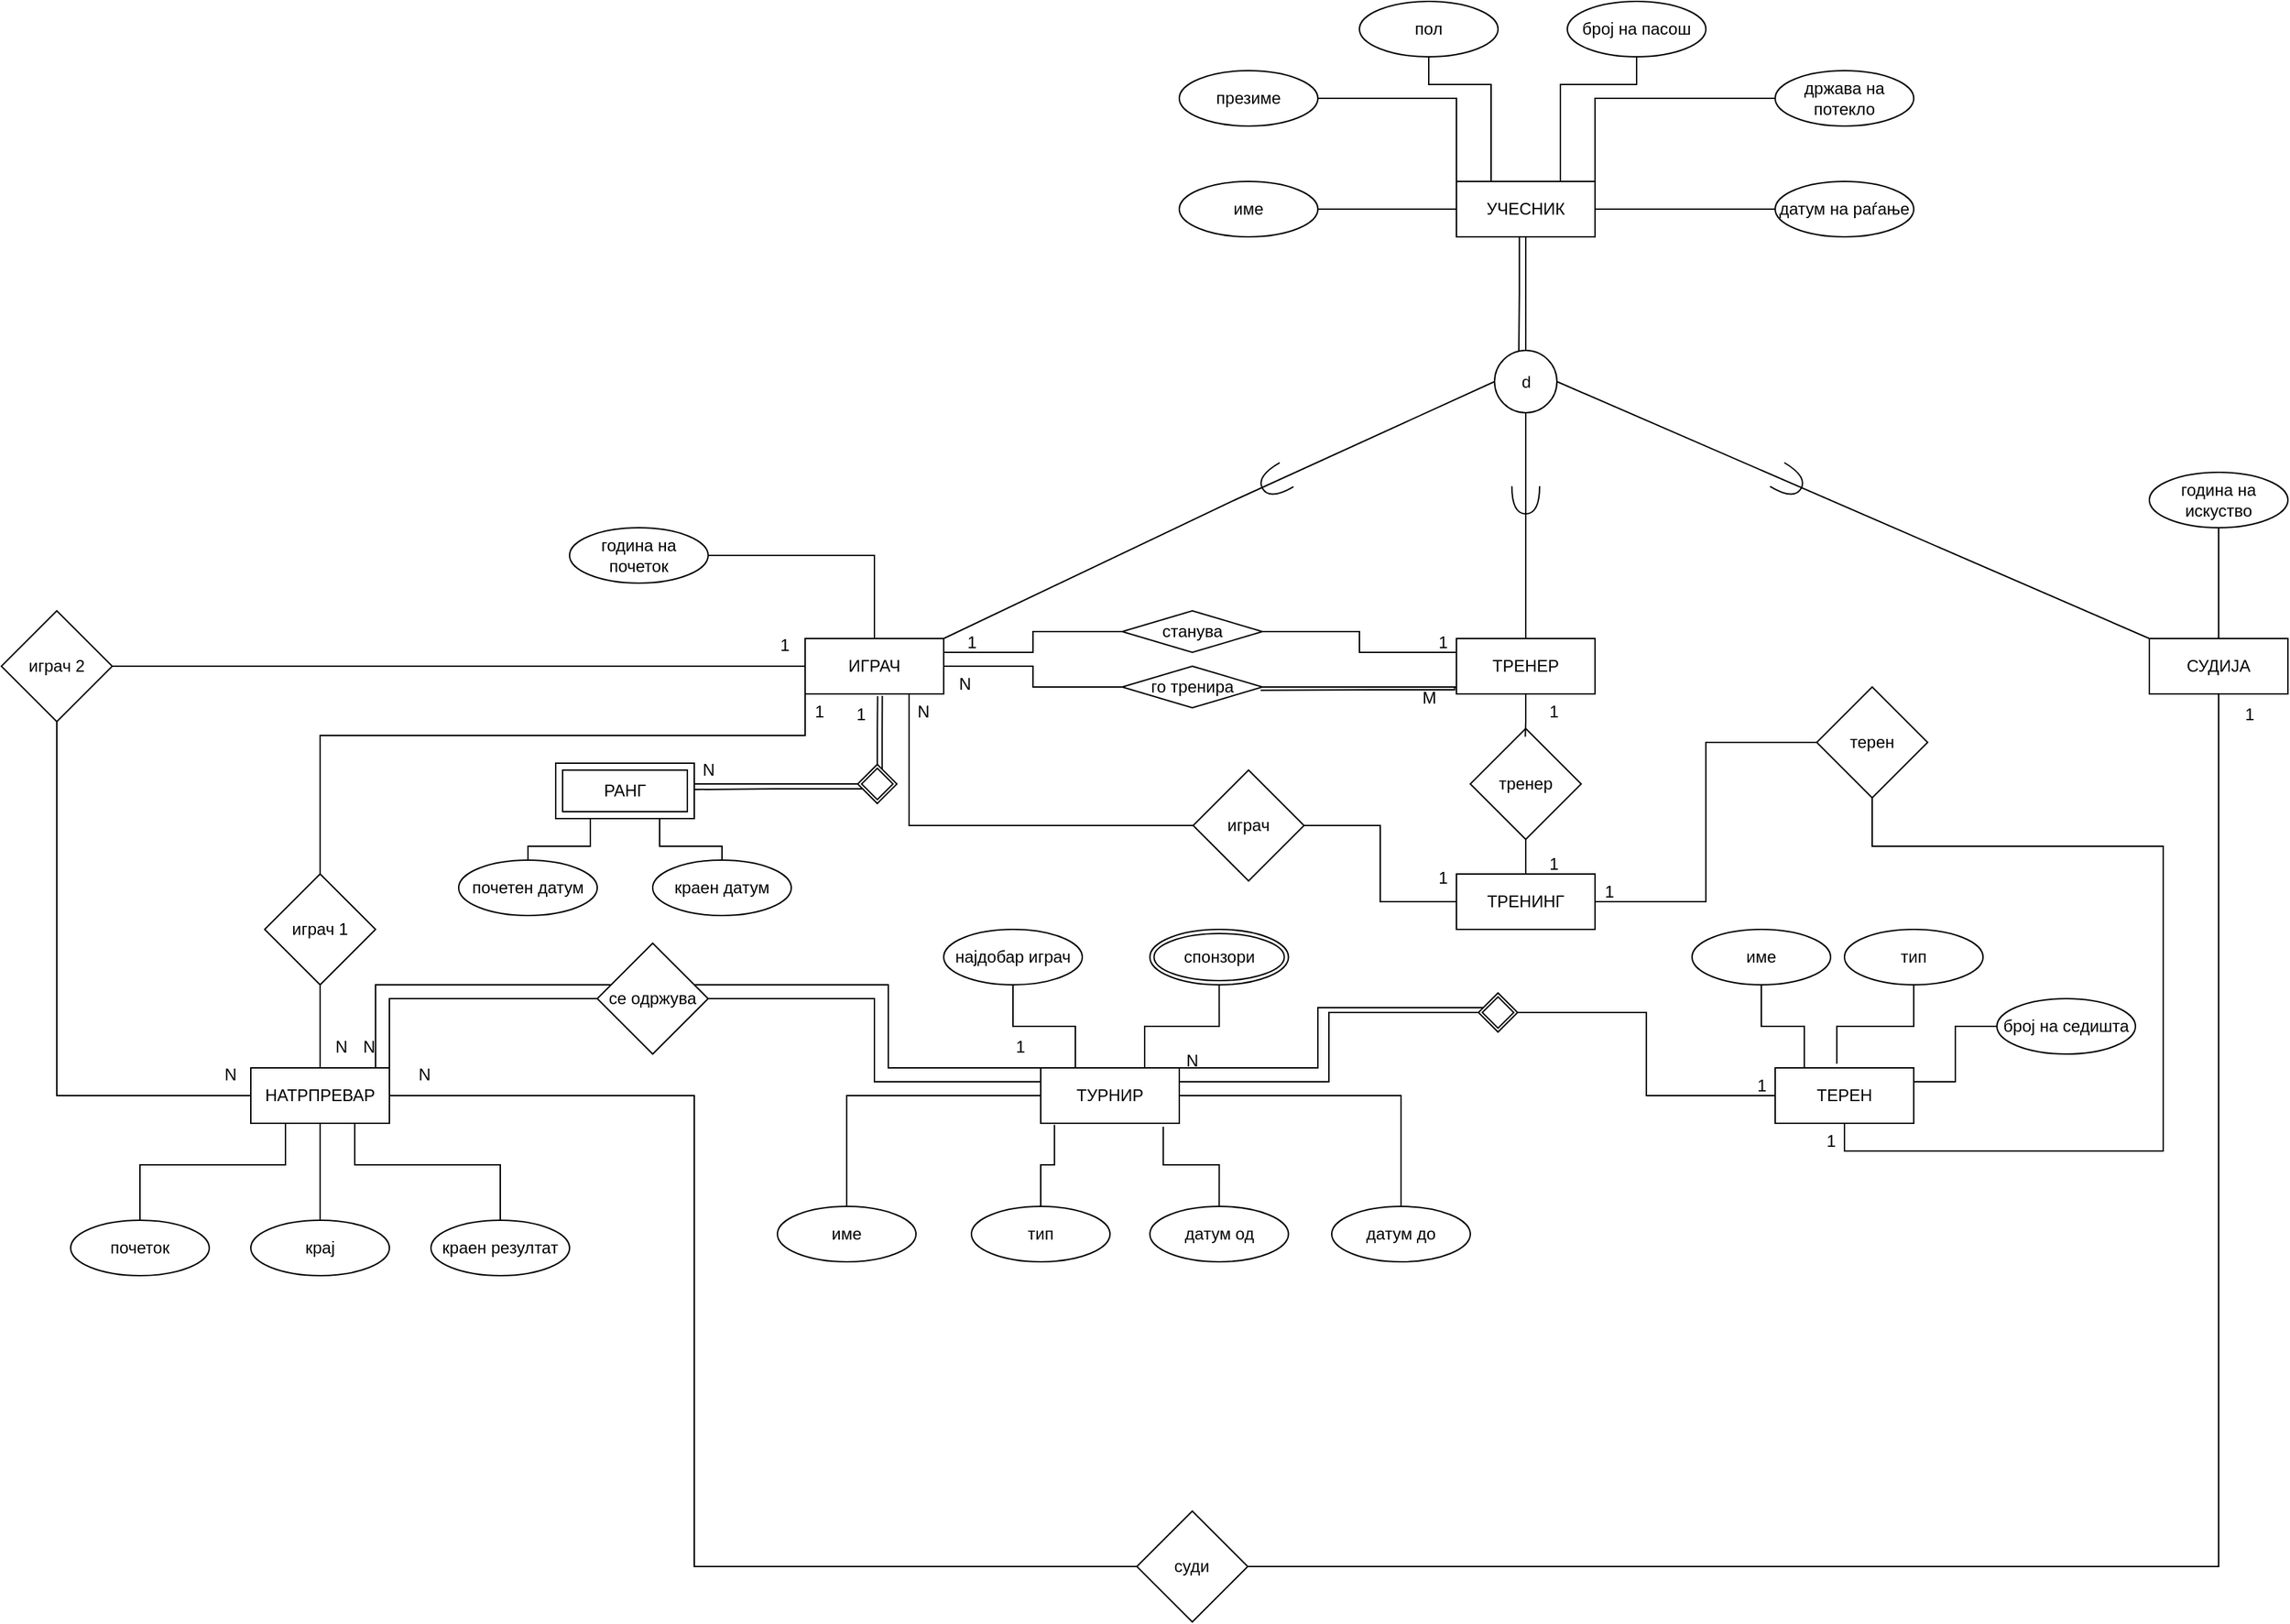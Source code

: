 <mxfile version="24.8.3">
  <diagram name="Page-1" id="ZL65zUZ_acwMDd4jBpWn">
    <mxGraphModel dx="2817" dy="1290" grid="1" gridSize="10" guides="1" tooltips="1" connect="1" arrows="1" fold="1" page="1" pageScale="1" pageWidth="827" pageHeight="1169" math="0" shadow="0">
      <root>
        <mxCell id="0" />
        <mxCell id="1" parent="0" />
        <mxCell id="8YOqQmZvh-dXzEG-XERX-19" style="edgeStyle=orthogonalEdgeStyle;rounded=0;orthogonalLoop=1;jettySize=auto;html=1;exitX=0.454;exitY=0.965;exitDx=0;exitDy=0;endArrow=none;endFill=0;exitPerimeter=0;entryX=0.367;entryY=0.052;entryDx=0;entryDy=0;entryPerimeter=0;" edge="1" parent="1" source="8YOqQmZvh-dXzEG-XERX-1" target="8YOqQmZvh-dXzEG-XERX-18">
          <mxGeometry relative="1" as="geometry">
            <mxPoint x="315" y="560" as="targetPoint" />
            <Array as="points">
              <mxPoint x="315" y="521" />
              <mxPoint x="315" y="564" />
            </Array>
          </mxGeometry>
        </mxCell>
        <mxCell id="8YOqQmZvh-dXzEG-XERX-1" value="УЧЕСНИК" style="whiteSpace=wrap;html=1;align=center;" vertex="1" parent="1">
          <mxGeometry x="270" y="440" width="100" height="40" as="geometry" />
        </mxCell>
        <mxCell id="8YOqQmZvh-dXzEG-XERX-9" style="edgeStyle=orthogonalEdgeStyle;rounded=0;orthogonalLoop=1;jettySize=auto;html=1;entryX=0;entryY=0.5;entryDx=0;entryDy=0;endArrow=none;endFill=0;" edge="1" parent="1" source="8YOqQmZvh-dXzEG-XERX-3" target="8YOqQmZvh-dXzEG-XERX-1">
          <mxGeometry relative="1" as="geometry" />
        </mxCell>
        <mxCell id="8YOqQmZvh-dXzEG-XERX-3" value="име" style="ellipse;whiteSpace=wrap;html=1;align=center;" vertex="1" parent="1">
          <mxGeometry x="70" y="440" width="100" height="40" as="geometry" />
        </mxCell>
        <mxCell id="8YOqQmZvh-dXzEG-XERX-10" style="edgeStyle=orthogonalEdgeStyle;rounded=0;orthogonalLoop=1;jettySize=auto;html=1;exitX=1;exitY=0.5;exitDx=0;exitDy=0;entryX=0;entryY=0;entryDx=0;entryDy=0;endArrow=none;endFill=0;" edge="1" parent="1" source="8YOqQmZvh-dXzEG-XERX-4" target="8YOqQmZvh-dXzEG-XERX-1">
          <mxGeometry relative="1" as="geometry" />
        </mxCell>
        <mxCell id="8YOqQmZvh-dXzEG-XERX-4" value="презиме" style="ellipse;whiteSpace=wrap;html=1;align=center;" vertex="1" parent="1">
          <mxGeometry x="70" y="360" width="100" height="40" as="geometry" />
        </mxCell>
        <mxCell id="8YOqQmZvh-dXzEG-XERX-11" style="edgeStyle=orthogonalEdgeStyle;rounded=0;orthogonalLoop=1;jettySize=auto;html=1;exitX=0.5;exitY=1;exitDx=0;exitDy=0;entryX=0.25;entryY=0;entryDx=0;entryDy=0;endArrow=none;endFill=0;" edge="1" parent="1" source="8YOqQmZvh-dXzEG-XERX-5" target="8YOqQmZvh-dXzEG-XERX-1">
          <mxGeometry relative="1" as="geometry">
            <Array as="points">
              <mxPoint x="250" y="370" />
              <mxPoint x="295" y="370" />
            </Array>
          </mxGeometry>
        </mxCell>
        <mxCell id="8YOqQmZvh-dXzEG-XERX-5" value="пол" style="ellipse;whiteSpace=wrap;html=1;align=center;" vertex="1" parent="1">
          <mxGeometry x="200" y="310" width="100" height="40" as="geometry" />
        </mxCell>
        <mxCell id="8YOqQmZvh-dXzEG-XERX-12" style="edgeStyle=orthogonalEdgeStyle;rounded=0;orthogonalLoop=1;jettySize=auto;html=1;exitX=0;exitY=1;exitDx=0;exitDy=0;entryX=0.75;entryY=0;entryDx=0;entryDy=0;endArrow=none;endFill=0;" edge="1" parent="1" source="8YOqQmZvh-dXzEG-XERX-6" target="8YOqQmZvh-dXzEG-XERX-1">
          <mxGeometry relative="1" as="geometry">
            <Array as="points">
              <mxPoint x="400" y="344" />
              <mxPoint x="400" y="370" />
              <mxPoint x="345" y="370" />
            </Array>
          </mxGeometry>
        </mxCell>
        <mxCell id="8YOqQmZvh-dXzEG-XERX-6" value="број на пасош" style="ellipse;whiteSpace=wrap;html=1;align=center;" vertex="1" parent="1">
          <mxGeometry x="350" y="310" width="100" height="40" as="geometry" />
        </mxCell>
        <mxCell id="8YOqQmZvh-dXzEG-XERX-13" style="edgeStyle=orthogonalEdgeStyle;rounded=0;orthogonalLoop=1;jettySize=auto;html=1;entryX=1;entryY=0;entryDx=0;entryDy=0;endArrow=none;endFill=0;" edge="1" parent="1" source="8YOqQmZvh-dXzEG-XERX-7" target="8YOqQmZvh-dXzEG-XERX-1">
          <mxGeometry relative="1" as="geometry" />
        </mxCell>
        <mxCell id="8YOqQmZvh-dXzEG-XERX-7" value="држава на потекло" style="ellipse;whiteSpace=wrap;html=1;align=center;" vertex="1" parent="1">
          <mxGeometry x="500" y="360" width="100" height="40" as="geometry" />
        </mxCell>
        <mxCell id="8YOqQmZvh-dXzEG-XERX-14" style="edgeStyle=orthogonalEdgeStyle;rounded=0;orthogonalLoop=1;jettySize=auto;html=1;entryX=1;entryY=0.5;entryDx=0;entryDy=0;endArrow=none;endFill=0;" edge="1" parent="1" source="8YOqQmZvh-dXzEG-XERX-8" target="8YOqQmZvh-dXzEG-XERX-1">
          <mxGeometry relative="1" as="geometry" />
        </mxCell>
        <mxCell id="8YOqQmZvh-dXzEG-XERX-8" value="датум на раѓање" style="ellipse;whiteSpace=wrap;html=1;align=center;" vertex="1" parent="1">
          <mxGeometry x="500" y="440" width="100" height="40" as="geometry" />
        </mxCell>
        <mxCell id="8YOqQmZvh-dXzEG-XERX-15" value="СУДИЈА" style="whiteSpace=wrap;html=1;align=center;" vertex="1" parent="1">
          <mxGeometry x="770" y="770" width="100" height="40" as="geometry" />
        </mxCell>
        <mxCell id="8YOqQmZvh-dXzEG-XERX-47" style="edgeStyle=orthogonalEdgeStyle;rounded=0;orthogonalLoop=1;jettySize=auto;html=1;exitX=0;exitY=0.25;exitDx=0;exitDy=0;entryX=1;entryY=0.5;entryDx=0;entryDy=0;endArrow=none;endFill=0;" edge="1" parent="1" source="8YOqQmZvh-dXzEG-XERX-16" target="8YOqQmZvh-dXzEG-XERX-43">
          <mxGeometry relative="1" as="geometry" />
        </mxCell>
        <mxCell id="8YOqQmZvh-dXzEG-XERX-48" style="edgeStyle=orthogonalEdgeStyle;rounded=0;orthogonalLoop=1;jettySize=auto;html=1;exitX=0;exitY=0.75;exitDx=0;exitDy=0;entryX=1;entryY=0.5;entryDx=0;entryDy=0;endArrow=none;endFill=0;" edge="1" parent="1" source="8YOqQmZvh-dXzEG-XERX-16" target="8YOqQmZvh-dXzEG-XERX-44">
          <mxGeometry relative="1" as="geometry">
            <Array as="points">
              <mxPoint x="270" y="805" />
            </Array>
          </mxGeometry>
        </mxCell>
        <mxCell id="8YOqQmZvh-dXzEG-XERX-16" value="ТРЕНЕР" style="whiteSpace=wrap;html=1;align=center;" vertex="1" parent="1">
          <mxGeometry x="270" y="770" width="100" height="40" as="geometry" />
        </mxCell>
        <mxCell id="8YOqQmZvh-dXzEG-XERX-45" style="edgeStyle=orthogonalEdgeStyle;rounded=0;orthogonalLoop=1;jettySize=auto;html=1;exitX=1;exitY=0.25;exitDx=0;exitDy=0;entryX=0;entryY=0.5;entryDx=0;entryDy=0;endArrow=none;endFill=0;" edge="1" parent="1" source="8YOqQmZvh-dXzEG-XERX-17" target="8YOqQmZvh-dXzEG-XERX-43">
          <mxGeometry relative="1" as="geometry" />
        </mxCell>
        <mxCell id="8YOqQmZvh-dXzEG-XERX-46" style="edgeStyle=orthogonalEdgeStyle;rounded=0;orthogonalLoop=1;jettySize=auto;html=1;exitX=1;exitY=0.5;exitDx=0;exitDy=0;entryX=0;entryY=0.5;entryDx=0;entryDy=0;endArrow=none;endFill=0;" edge="1" parent="1" source="8YOqQmZvh-dXzEG-XERX-17" target="8YOqQmZvh-dXzEG-XERX-44">
          <mxGeometry relative="1" as="geometry" />
        </mxCell>
        <mxCell id="8YOqQmZvh-dXzEG-XERX-17" value="ИГРАЧ" style="whiteSpace=wrap;html=1;align=center;" vertex="1" parent="1">
          <mxGeometry x="-200" y="770" width="100" height="40" as="geometry" />
        </mxCell>
        <mxCell id="8YOqQmZvh-dXzEG-XERX-18" value="d" style="ellipse;whiteSpace=wrap;html=1;aspect=fixed;" vertex="1" parent="1">
          <mxGeometry x="297.5" y="562" width="45" height="45" as="geometry" />
        </mxCell>
        <mxCell id="8YOqQmZvh-dXzEG-XERX-21" value="" style="endArrow=none;html=1;rounded=0;entryX=0;entryY=0.5;entryDx=0;entryDy=0;exitX=1;exitY=0;exitDx=0;exitDy=0;" edge="1" parent="1" source="8YOqQmZvh-dXzEG-XERX-17" target="8YOqQmZvh-dXzEG-XERX-18">
          <mxGeometry width="50" height="50" relative="1" as="geometry">
            <mxPoint x="320" y="830" as="sourcePoint" />
            <mxPoint x="370" y="780" as="targetPoint" />
            <Array as="points">
              <mxPoint x="-100" y="770" />
              <mxPoint x="110" y="670" />
            </Array>
          </mxGeometry>
        </mxCell>
        <mxCell id="8YOqQmZvh-dXzEG-XERX-24" value="" style="endArrow=none;html=1;rounded=0;entryX=0.5;entryY=1;entryDx=0;entryDy=0;" edge="1" parent="1" target="8YOqQmZvh-dXzEG-XERX-18">
          <mxGeometry width="50" height="50" relative="1" as="geometry">
            <mxPoint x="320" y="770" as="sourcePoint" />
            <mxPoint x="315" y="605" as="targetPoint" />
            <Array as="points">
              <mxPoint x="320" y="770" />
              <mxPoint x="320" y="700" />
            </Array>
          </mxGeometry>
        </mxCell>
        <mxCell id="8YOqQmZvh-dXzEG-XERX-25" value="" style="shape=requiredInterface;html=1;verticalLabelPosition=bottom;sketch=0;rotation=-210;" vertex="1" parent="1">
          <mxGeometry x="128.77" y="646.72" width="20" height="20" as="geometry" />
        </mxCell>
        <mxCell id="8YOqQmZvh-dXzEG-XERX-29" value="" style="shape=requiredInterface;html=1;verticalLabelPosition=bottom;sketch=0;rotation=90;" vertex="1" parent="1">
          <mxGeometry x="310" y="660" width="20" height="20" as="geometry" />
        </mxCell>
        <mxCell id="8YOqQmZvh-dXzEG-XERX-38" value="" style="shape=requiredInterface;html=1;verticalLabelPosition=bottom;sketch=0;rotation=31;" vertex="1" parent="1">
          <mxGeometry x="500" y="646.72" width="20" height="20" as="geometry" />
        </mxCell>
        <mxCell id="8YOqQmZvh-dXzEG-XERX-40" value="" style="endArrow=none;html=1;rounded=0;entryX=1;entryY=0.5;entryDx=0;entryDy=0;exitX=0;exitY=0;exitDx=0;exitDy=0;" edge="1" parent="1" source="8YOqQmZvh-dXzEG-XERX-15" target="8YOqQmZvh-dXzEG-XERX-18">
          <mxGeometry width="50" height="50" relative="1" as="geometry">
            <mxPoint x="320" y="830" as="sourcePoint" />
            <mxPoint x="370" y="780" as="targetPoint" />
          </mxGeometry>
        </mxCell>
        <mxCell id="8YOqQmZvh-dXzEG-XERX-41" style="edgeStyle=orthogonalEdgeStyle;rounded=0;orthogonalLoop=1;jettySize=auto;html=1;exitX=0.5;exitY=1;exitDx=0;exitDy=0;entryX=0.5;entryY=0;entryDx=0;entryDy=0;endArrow=none;endFill=0;" edge="1" parent="1" source="8YOqQmZvh-dXzEG-XERX-1" target="8YOqQmZvh-dXzEG-XERX-18">
          <mxGeometry relative="1" as="geometry">
            <mxPoint x="330" y="490" as="sourcePoint" />
            <mxPoint x="330" y="572" as="targetPoint" />
          </mxGeometry>
        </mxCell>
        <mxCell id="8YOqQmZvh-dXzEG-XERX-43" value="станува" style="shape=rhombus;perimeter=rhombusPerimeter;whiteSpace=wrap;html=1;align=center;" vertex="1" parent="1">
          <mxGeometry x="28.77" y="750" width="101.23" height="30" as="geometry" />
        </mxCell>
        <mxCell id="8YOqQmZvh-dXzEG-XERX-44" value="го тренира" style="shape=rhombus;perimeter=rhombusPerimeter;whiteSpace=wrap;html=1;align=center;" vertex="1" parent="1">
          <mxGeometry x="28.77" y="790" width="101.23" height="30" as="geometry" />
        </mxCell>
        <mxCell id="8YOqQmZvh-dXzEG-XERX-49" value="1" style="text;html=1;align=center;verticalAlign=middle;resizable=0;points=[];autosize=1;strokeColor=none;fillColor=none;" vertex="1" parent="1">
          <mxGeometry x="-95" y="758" width="30" height="30" as="geometry" />
        </mxCell>
        <mxCell id="8YOqQmZvh-dXzEG-XERX-50" value="1" style="text;html=1;align=center;verticalAlign=middle;resizable=0;points=[];autosize=1;strokeColor=none;fillColor=none;" vertex="1" parent="1">
          <mxGeometry x="245" y="758" width="30" height="30" as="geometry" />
        </mxCell>
        <mxCell id="8YOqQmZvh-dXzEG-XERX-51" value="N" style="text;html=1;align=center;verticalAlign=middle;resizable=0;points=[];autosize=1;strokeColor=none;fillColor=none;" vertex="1" parent="1">
          <mxGeometry x="-100" y="788" width="30" height="30" as="geometry" />
        </mxCell>
        <mxCell id="8YOqQmZvh-dXzEG-XERX-52" value="M" style="text;html=1;align=center;verticalAlign=middle;resizable=0;points=[];autosize=1;strokeColor=none;fillColor=none;" vertex="1" parent="1">
          <mxGeometry x="235" y="798" width="30" height="30" as="geometry" />
        </mxCell>
        <mxCell id="8YOqQmZvh-dXzEG-XERX-53" style="edgeStyle=orthogonalEdgeStyle;rounded=0;orthogonalLoop=1;jettySize=auto;html=1;exitX=-0.013;exitY=0.886;exitDx=0;exitDy=0;entryX=0.987;entryY=0.578;entryDx=0;entryDy=0;endArrow=none;endFill=0;exitPerimeter=0;entryPerimeter=0;" edge="1" parent="1" source="8YOqQmZvh-dXzEG-XERX-16" target="8YOqQmZvh-dXzEG-XERX-44">
          <mxGeometry relative="1" as="geometry">
            <mxPoint x="280" y="810" as="sourcePoint" />
            <mxPoint x="140" y="815" as="targetPoint" />
            <Array as="points">
              <mxPoint x="269" y="807" />
              <mxPoint x="210" y="807" />
            </Array>
          </mxGeometry>
        </mxCell>
        <mxCell id="8YOqQmZvh-dXzEG-XERX-70" style="edgeStyle=orthogonalEdgeStyle;rounded=0;orthogonalLoop=1;jettySize=auto;html=1;entryX=0.5;entryY=0;entryDx=0;entryDy=0;endArrow=none;endFill=0;" edge="1" parent="1" source="8YOqQmZvh-dXzEG-XERX-54" target="8YOqQmZvh-dXzEG-XERX-17">
          <mxGeometry relative="1" as="geometry" />
        </mxCell>
        <mxCell id="8YOqQmZvh-dXzEG-XERX-54" value="година на почеток" style="ellipse;whiteSpace=wrap;html=1;align=center;" vertex="1" parent="1">
          <mxGeometry x="-370" y="690" width="100" height="40" as="geometry" />
        </mxCell>
        <mxCell id="8YOqQmZvh-dXzEG-XERX-58" style="edgeStyle=orthogonalEdgeStyle;rounded=0;orthogonalLoop=1;jettySize=auto;html=1;exitX=0.25;exitY=1;exitDx=0;exitDy=0;entryX=0.5;entryY=0;entryDx=0;entryDy=0;endArrow=none;endFill=0;" edge="1" parent="1" source="8YOqQmZvh-dXzEG-XERX-55" target="8YOqQmZvh-dXzEG-XERX-57">
          <mxGeometry relative="1" as="geometry" />
        </mxCell>
        <mxCell id="8YOqQmZvh-dXzEG-XERX-59" style="edgeStyle=orthogonalEdgeStyle;rounded=0;orthogonalLoop=1;jettySize=auto;html=1;exitX=0.75;exitY=1;exitDx=0;exitDy=0;entryX=0.5;entryY=0;entryDx=0;entryDy=0;endArrow=none;endFill=0;" edge="1" parent="1" source="8YOqQmZvh-dXzEG-XERX-55" target="8YOqQmZvh-dXzEG-XERX-56">
          <mxGeometry relative="1" as="geometry" />
        </mxCell>
        <mxCell id="8YOqQmZvh-dXzEG-XERX-55" value="РАНГ" style="shape=ext;margin=3;double=1;whiteSpace=wrap;html=1;align=center;" vertex="1" parent="1">
          <mxGeometry x="-380" y="860" width="100" height="40" as="geometry" />
        </mxCell>
        <mxCell id="8YOqQmZvh-dXzEG-XERX-56" value="краен датум" style="ellipse;whiteSpace=wrap;html=1;align=center;" vertex="1" parent="1">
          <mxGeometry x="-310" y="930" width="100" height="40" as="geometry" />
        </mxCell>
        <mxCell id="8YOqQmZvh-dXzEG-XERX-57" value="почетен датум" style="ellipse;whiteSpace=wrap;html=1;align=center;" vertex="1" parent="1">
          <mxGeometry x="-450" y="930" width="100" height="40" as="geometry" />
        </mxCell>
        <mxCell id="8YOqQmZvh-dXzEG-XERX-62" value="" style="shape=ext;double=1;whiteSpace=wrap;html=1;aspect=fixed;rotation=45;" vertex="1" parent="1">
          <mxGeometry x="-157.93" y="865" width="20" height="20" as="geometry" />
        </mxCell>
        <mxCell id="8YOqQmZvh-dXzEG-XERX-63" style="edgeStyle=orthogonalEdgeStyle;rounded=0;orthogonalLoop=1;jettySize=auto;html=1;entryX=1;entryY=0.375;entryDx=0;entryDy=0;entryPerimeter=0;endArrow=none;endFill=0;" edge="1" parent="1" source="8YOqQmZvh-dXzEG-XERX-62" target="8YOqQmZvh-dXzEG-XERX-55">
          <mxGeometry relative="1" as="geometry" />
        </mxCell>
        <mxCell id="8YOqQmZvh-dXzEG-XERX-64" style="edgeStyle=orthogonalEdgeStyle;rounded=0;orthogonalLoop=1;jettySize=auto;html=1;entryX=1;entryY=0.5;entryDx=0;entryDy=0;endArrow=none;endFill=0;exitX=0.25;exitY=1;exitDx=0;exitDy=0;" edge="1" parent="1" source="8YOqQmZvh-dXzEG-XERX-62" target="8YOqQmZvh-dXzEG-XERX-55">
          <mxGeometry relative="1" as="geometry">
            <mxPoint x="-152" y="885" as="sourcePoint" />
            <mxPoint x="-270" y="885" as="targetPoint" />
            <Array as="points">
              <mxPoint x="-221" y="879" />
              <mxPoint x="-280" y="879" />
            </Array>
          </mxGeometry>
        </mxCell>
        <mxCell id="8YOqQmZvh-dXzEG-XERX-66" style="edgeStyle=orthogonalEdgeStyle;rounded=0;orthogonalLoop=1;jettySize=auto;html=1;entryX=0.523;entryY=1.042;entryDx=0;entryDy=0;entryPerimeter=0;endArrow=none;endFill=0;" edge="1" parent="1" source="8YOqQmZvh-dXzEG-XERX-62" target="8YOqQmZvh-dXzEG-XERX-17">
          <mxGeometry relative="1" as="geometry" />
        </mxCell>
        <mxCell id="8YOqQmZvh-dXzEG-XERX-67" style="edgeStyle=orthogonalEdgeStyle;rounded=0;orthogonalLoop=1;jettySize=auto;html=1;entryX=0.557;entryY=1.033;entryDx=0;entryDy=0;entryPerimeter=0;endArrow=none;endFill=0;exitX=0.25;exitY=0;exitDx=0;exitDy=0;" edge="1" parent="1" source="8YOqQmZvh-dXzEG-XERX-62" target="8YOqQmZvh-dXzEG-XERX-17">
          <mxGeometry relative="1" as="geometry">
            <mxPoint x="-138" y="871" as="sourcePoint" />
            <mxPoint x="-138" y="822" as="targetPoint" />
          </mxGeometry>
        </mxCell>
        <mxCell id="8YOqQmZvh-dXzEG-XERX-68" value="1" style="text;html=1;align=center;verticalAlign=middle;resizable=0;points=[];autosize=1;strokeColor=none;fillColor=none;" vertex="1" parent="1">
          <mxGeometry x="-175" y="810" width="30" height="30" as="geometry" />
        </mxCell>
        <mxCell id="8YOqQmZvh-dXzEG-XERX-69" value="N" style="text;html=1;align=center;verticalAlign=middle;resizable=0;points=[];autosize=1;strokeColor=none;fillColor=none;" vertex="1" parent="1">
          <mxGeometry x="-285" y="850" width="30" height="30" as="geometry" />
        </mxCell>
        <mxCell id="8YOqQmZvh-dXzEG-XERX-72" style="edgeStyle=orthogonalEdgeStyle;rounded=0;orthogonalLoop=1;jettySize=auto;html=1;exitX=0.5;exitY=1;exitDx=0;exitDy=0;endArrow=none;endFill=0;" edge="1" parent="1" source="8YOqQmZvh-dXzEG-XERX-71" target="8YOqQmZvh-dXzEG-XERX-15">
          <mxGeometry relative="1" as="geometry" />
        </mxCell>
        <mxCell id="8YOqQmZvh-dXzEG-XERX-71" value="година на искуство" style="ellipse;whiteSpace=wrap;html=1;align=center;" vertex="1" parent="1">
          <mxGeometry x="770" y="650" width="100" height="40" as="geometry" />
        </mxCell>
        <mxCell id="8YOqQmZvh-dXzEG-XERX-73" value="ТЕРЕН" style="whiteSpace=wrap;html=1;align=center;" vertex="1" parent="1">
          <mxGeometry x="500" y="1080" width="100" height="40" as="geometry" />
        </mxCell>
        <mxCell id="8YOqQmZvh-dXzEG-XERX-128" style="edgeStyle=orthogonalEdgeStyle;rounded=0;orthogonalLoop=1;jettySize=auto;html=1;exitX=1;exitY=0.25;exitDx=0;exitDy=0;entryX=0;entryY=1;entryDx=0;entryDy=0;endArrow=none;endFill=0;" edge="1" parent="1" source="8YOqQmZvh-dXzEG-XERX-74" target="8YOqQmZvh-dXzEG-XERX-127">
          <mxGeometry relative="1" as="geometry" />
        </mxCell>
        <mxCell id="8YOqQmZvh-dXzEG-XERX-129" style="edgeStyle=orthogonalEdgeStyle;rounded=0;orthogonalLoop=1;jettySize=auto;html=1;exitX=1;exitY=0;exitDx=0;exitDy=0;entryX=0;entryY=0.75;entryDx=0;entryDy=0;endArrow=none;endFill=0;" edge="1" parent="1" source="8YOqQmZvh-dXzEG-XERX-74" target="8YOqQmZvh-dXzEG-XERX-127">
          <mxGeometry relative="1" as="geometry">
            <Array as="points">
              <mxPoint x="170" y="1080" />
              <mxPoint x="170" y="1037" />
            </Array>
          </mxGeometry>
        </mxCell>
        <mxCell id="8YOqQmZvh-dXzEG-XERX-74" value="ТУРНИР" style="whiteSpace=wrap;html=1;align=center;" vertex="1" parent="1">
          <mxGeometry x="-30" y="1080" width="100" height="40" as="geometry" />
        </mxCell>
        <mxCell id="8YOqQmZvh-dXzEG-XERX-75" value="тип" style="ellipse;whiteSpace=wrap;html=1;align=center;" vertex="1" parent="1">
          <mxGeometry x="-80" y="1180" width="100" height="40" as="geometry" />
        </mxCell>
        <mxCell id="8YOqQmZvh-dXzEG-XERX-80" style="edgeStyle=orthogonalEdgeStyle;rounded=0;orthogonalLoop=1;jettySize=auto;html=1;exitX=0.5;exitY=0;exitDx=0;exitDy=0;entryX=0;entryY=0.5;entryDx=0;entryDy=0;endArrow=none;endFill=0;" edge="1" parent="1" source="8YOqQmZvh-dXzEG-XERX-76" target="8YOqQmZvh-dXzEG-XERX-74">
          <mxGeometry relative="1" as="geometry" />
        </mxCell>
        <mxCell id="8YOqQmZvh-dXzEG-XERX-76" value="име" style="ellipse;whiteSpace=wrap;html=1;align=center;" vertex="1" parent="1">
          <mxGeometry x="-220" y="1180" width="100" height="40" as="geometry" />
        </mxCell>
        <mxCell id="8YOqQmZvh-dXzEG-XERX-83" style="edgeStyle=orthogonalEdgeStyle;rounded=0;orthogonalLoop=1;jettySize=auto;html=1;exitX=0.5;exitY=0;exitDx=0;exitDy=0;entryX=1;entryY=0.5;entryDx=0;entryDy=0;endArrow=none;endFill=0;" edge="1" parent="1" source="8YOqQmZvh-dXzEG-XERX-77" target="8YOqQmZvh-dXzEG-XERX-74">
          <mxGeometry relative="1" as="geometry" />
        </mxCell>
        <mxCell id="8YOqQmZvh-dXzEG-XERX-77" value="датум до" style="ellipse;whiteSpace=wrap;html=1;align=center;" vertex="1" parent="1">
          <mxGeometry x="180" y="1180" width="100" height="40" as="geometry" />
        </mxCell>
        <mxCell id="8YOqQmZvh-dXzEG-XERX-78" value="датум од" style="ellipse;whiteSpace=wrap;html=1;align=center;" vertex="1" parent="1">
          <mxGeometry x="48.77" y="1180" width="100" height="40" as="geometry" />
        </mxCell>
        <mxCell id="8YOqQmZvh-dXzEG-XERX-81" style="edgeStyle=orthogonalEdgeStyle;rounded=0;orthogonalLoop=1;jettySize=auto;html=1;exitX=0.5;exitY=0;exitDx=0;exitDy=0;entryX=0.099;entryY=1.029;entryDx=0;entryDy=0;entryPerimeter=0;endArrow=none;endFill=0;" edge="1" parent="1" source="8YOqQmZvh-dXzEG-XERX-75" target="8YOqQmZvh-dXzEG-XERX-74">
          <mxGeometry relative="1" as="geometry" />
        </mxCell>
        <mxCell id="8YOqQmZvh-dXzEG-XERX-82" style="edgeStyle=orthogonalEdgeStyle;rounded=0;orthogonalLoop=1;jettySize=auto;html=1;exitX=0.5;exitY=0;exitDx=0;exitDy=0;entryX=0.884;entryY=1.064;entryDx=0;entryDy=0;entryPerimeter=0;endArrow=none;endFill=0;" edge="1" parent="1" source="8YOqQmZvh-dXzEG-XERX-78" target="8YOqQmZvh-dXzEG-XERX-74">
          <mxGeometry relative="1" as="geometry" />
        </mxCell>
        <mxCell id="8YOqQmZvh-dXzEG-XERX-86" style="edgeStyle=orthogonalEdgeStyle;rounded=0;orthogonalLoop=1;jettySize=auto;html=1;entryX=0.25;entryY=0;entryDx=0;entryDy=0;endArrow=none;endFill=0;" edge="1" parent="1" source="8YOqQmZvh-dXzEG-XERX-84" target="8YOqQmZvh-dXzEG-XERX-74">
          <mxGeometry relative="1" as="geometry" />
        </mxCell>
        <mxCell id="8YOqQmZvh-dXzEG-XERX-84" value="најдобар играч" style="ellipse;whiteSpace=wrap;html=1;align=center;" vertex="1" parent="1">
          <mxGeometry x="-100" y="980" width="100" height="40" as="geometry" />
        </mxCell>
        <mxCell id="8YOqQmZvh-dXzEG-XERX-87" style="edgeStyle=orthogonalEdgeStyle;rounded=0;orthogonalLoop=1;jettySize=auto;html=1;exitX=0.5;exitY=1;exitDx=0;exitDy=0;entryX=0.75;entryY=0;entryDx=0;entryDy=0;endArrow=none;endFill=0;" edge="1" parent="1" source="8YOqQmZvh-dXzEG-XERX-85" target="8YOqQmZvh-dXzEG-XERX-74">
          <mxGeometry relative="1" as="geometry" />
        </mxCell>
        <mxCell id="8YOqQmZvh-dXzEG-XERX-85" value="спонзори" style="ellipse;shape=doubleEllipse;margin=3;whiteSpace=wrap;html=1;align=center;" vertex="1" parent="1">
          <mxGeometry x="48.77" y="980" width="100" height="40" as="geometry" />
        </mxCell>
        <mxCell id="8YOqQmZvh-dXzEG-XERX-90" value="" style="edgeStyle=orthogonalEdgeStyle;rounded=0;orthogonalLoop=1;jettySize=auto;html=1;endArrow=none;endFill=0;" edge="1" parent="1" source="8YOqQmZvh-dXzEG-XERX-88" target="8YOqQmZvh-dXzEG-XERX-89">
          <mxGeometry relative="1" as="geometry" />
        </mxCell>
        <mxCell id="8YOqQmZvh-dXzEG-XERX-92" value="" style="edgeStyle=orthogonalEdgeStyle;rounded=0;orthogonalLoop=1;jettySize=auto;html=1;endArrow=none;endFill=0;" edge="1" parent="1" source="8YOqQmZvh-dXzEG-XERX-88" target="8YOqQmZvh-dXzEG-XERX-91">
          <mxGeometry relative="1" as="geometry" />
        </mxCell>
        <mxCell id="8YOqQmZvh-dXzEG-XERX-107" value="" style="edgeStyle=orthogonalEdgeStyle;rounded=0;orthogonalLoop=1;jettySize=auto;html=1;endArrow=none;endFill=0;" edge="1" parent="1" source="8YOqQmZvh-dXzEG-XERX-88" target="8YOqQmZvh-dXzEG-XERX-106">
          <mxGeometry relative="1" as="geometry">
            <Array as="points">
              <mxPoint x="-280" y="1100" />
              <mxPoint x="-280" y="1440" />
            </Array>
          </mxGeometry>
        </mxCell>
        <mxCell id="8YOqQmZvh-dXzEG-XERX-114" style="edgeStyle=orthogonalEdgeStyle;rounded=0;orthogonalLoop=1;jettySize=auto;html=1;exitX=1;exitY=0;exitDx=0;exitDy=0;entryX=0;entryY=0.5;entryDx=0;entryDy=0;endArrow=none;endFill=0;" edge="1" parent="1" source="8YOqQmZvh-dXzEG-XERX-88" target="8YOqQmZvh-dXzEG-XERX-113">
          <mxGeometry relative="1" as="geometry">
            <Array as="points">
              <mxPoint x="-500" y="1030" />
            </Array>
          </mxGeometry>
        </mxCell>
        <mxCell id="8YOqQmZvh-dXzEG-XERX-88" value="НАТРПРЕВАР" style="whiteSpace=wrap;html=1;align=center;" vertex="1" parent="1">
          <mxGeometry x="-600" y="1080" width="100" height="40" as="geometry" />
        </mxCell>
        <mxCell id="8YOqQmZvh-dXzEG-XERX-94" style="edgeStyle=orthogonalEdgeStyle;rounded=0;orthogonalLoop=1;jettySize=auto;html=1;entryX=0;entryY=1;entryDx=0;entryDy=0;endArrow=none;endFill=0;" edge="1" parent="1" source="8YOqQmZvh-dXzEG-XERX-89" target="8YOqQmZvh-dXzEG-XERX-17">
          <mxGeometry relative="1" as="geometry">
            <Array as="points">
              <mxPoint x="-550" y="840" />
              <mxPoint x="-200" y="840" />
            </Array>
          </mxGeometry>
        </mxCell>
        <mxCell id="8YOqQmZvh-dXzEG-XERX-89" value="играч 1" style="rhombus;whiteSpace=wrap;html=1;" vertex="1" parent="1">
          <mxGeometry x="-590" y="940" width="80" height="80" as="geometry" />
        </mxCell>
        <mxCell id="8YOqQmZvh-dXzEG-XERX-93" style="edgeStyle=orthogonalEdgeStyle;rounded=0;orthogonalLoop=1;jettySize=auto;html=1;entryX=0;entryY=0.5;entryDx=0;entryDy=0;endArrow=none;endFill=0;" edge="1" parent="1" source="8YOqQmZvh-dXzEG-XERX-91" target="8YOqQmZvh-dXzEG-XERX-17">
          <mxGeometry relative="1" as="geometry" />
        </mxCell>
        <mxCell id="8YOqQmZvh-dXzEG-XERX-91" value="играч 2" style="rhombus;whiteSpace=wrap;html=1;" vertex="1" parent="1">
          <mxGeometry x="-780" y="750" width="80" height="80" as="geometry" />
        </mxCell>
        <mxCell id="8YOqQmZvh-dXzEG-XERX-95" value="1" style="text;html=1;align=center;verticalAlign=middle;resizable=0;points=[];autosize=1;strokeColor=none;fillColor=none;" vertex="1" parent="1">
          <mxGeometry x="-230" y="760" width="30" height="30" as="geometry" />
        </mxCell>
        <mxCell id="8YOqQmZvh-dXzEG-XERX-96" value="1" style="text;html=1;align=center;verticalAlign=middle;resizable=0;points=[];autosize=1;strokeColor=none;fillColor=none;" vertex="1" parent="1">
          <mxGeometry x="-205" y="808" width="30" height="30" as="geometry" />
        </mxCell>
        <mxCell id="8YOqQmZvh-dXzEG-XERX-97" value="N" style="text;html=1;align=center;verticalAlign=middle;resizable=0;points=[];autosize=1;strokeColor=none;fillColor=none;" vertex="1" parent="1">
          <mxGeometry x="-550" y="1050" width="30" height="30" as="geometry" />
        </mxCell>
        <mxCell id="8YOqQmZvh-dXzEG-XERX-98" value="N" style="text;html=1;align=center;verticalAlign=middle;resizable=0;points=[];autosize=1;strokeColor=none;fillColor=none;" vertex="1" parent="1">
          <mxGeometry x="-630" y="1070" width="30" height="30" as="geometry" />
        </mxCell>
        <mxCell id="8YOqQmZvh-dXzEG-XERX-105" style="edgeStyle=orthogonalEdgeStyle;rounded=0;orthogonalLoop=1;jettySize=auto;html=1;entryX=0.75;entryY=1;entryDx=0;entryDy=0;endArrow=none;endFill=0;" edge="1" parent="1" source="8YOqQmZvh-dXzEG-XERX-99" target="8YOqQmZvh-dXzEG-XERX-88">
          <mxGeometry relative="1" as="geometry">
            <Array as="points">
              <mxPoint x="-420" y="1150" />
              <mxPoint x="-525" y="1150" />
            </Array>
          </mxGeometry>
        </mxCell>
        <mxCell id="8YOqQmZvh-dXzEG-XERX-99" value="краен резултат" style="ellipse;whiteSpace=wrap;html=1;align=center;" vertex="1" parent="1">
          <mxGeometry x="-470" y="1190" width="100" height="40" as="geometry" />
        </mxCell>
        <mxCell id="8YOqQmZvh-dXzEG-XERX-104" style="edgeStyle=orthogonalEdgeStyle;rounded=0;orthogonalLoop=1;jettySize=auto;html=1;entryX=0.5;entryY=1;entryDx=0;entryDy=0;endArrow=none;endFill=0;" edge="1" parent="1" source="8YOqQmZvh-dXzEG-XERX-100" target="8YOqQmZvh-dXzEG-XERX-88">
          <mxGeometry relative="1" as="geometry" />
        </mxCell>
        <mxCell id="8YOqQmZvh-dXzEG-XERX-100" value="крај" style="ellipse;whiteSpace=wrap;html=1;align=center;" vertex="1" parent="1">
          <mxGeometry x="-600" y="1190" width="100" height="40" as="geometry" />
        </mxCell>
        <mxCell id="8YOqQmZvh-dXzEG-XERX-103" style="edgeStyle=orthogonalEdgeStyle;rounded=0;orthogonalLoop=1;jettySize=auto;html=1;entryX=0.25;entryY=1;entryDx=0;entryDy=0;endArrow=none;endFill=0;" edge="1" parent="1" source="8YOqQmZvh-dXzEG-XERX-101" target="8YOqQmZvh-dXzEG-XERX-88">
          <mxGeometry relative="1" as="geometry">
            <Array as="points">
              <mxPoint x="-680" y="1150" />
              <mxPoint x="-575" y="1150" />
            </Array>
          </mxGeometry>
        </mxCell>
        <mxCell id="8YOqQmZvh-dXzEG-XERX-101" value="почеток" style="ellipse;whiteSpace=wrap;html=1;align=center;" vertex="1" parent="1">
          <mxGeometry x="-730" y="1190" width="100" height="40" as="geometry" />
        </mxCell>
        <mxCell id="8YOqQmZvh-dXzEG-XERX-108" style="edgeStyle=orthogonalEdgeStyle;rounded=0;orthogonalLoop=1;jettySize=auto;html=1;endArrow=none;endFill=0;" edge="1" parent="1" source="8YOqQmZvh-dXzEG-XERX-106" target="8YOqQmZvh-dXzEG-XERX-15">
          <mxGeometry relative="1" as="geometry" />
        </mxCell>
        <mxCell id="8YOqQmZvh-dXzEG-XERX-106" value="суди" style="rhombus;whiteSpace=wrap;html=1;" vertex="1" parent="1">
          <mxGeometry x="39.38" y="1400" width="80" height="80" as="geometry" />
        </mxCell>
        <mxCell id="8YOqQmZvh-dXzEG-XERX-109" value="1" style="text;html=1;align=center;verticalAlign=middle;resizable=0;points=[];autosize=1;strokeColor=none;fillColor=none;" vertex="1" parent="1">
          <mxGeometry x="827" y="810" width="30" height="30" as="geometry" />
        </mxCell>
        <mxCell id="8YOqQmZvh-dXzEG-XERX-110" value="N" style="text;html=1;align=center;verticalAlign=middle;resizable=0;points=[];autosize=1;strokeColor=none;fillColor=none;" vertex="1" parent="1">
          <mxGeometry x="-490" y="1070" width="30" height="30" as="geometry" />
        </mxCell>
        <mxCell id="8YOqQmZvh-dXzEG-XERX-116" style="edgeStyle=orthogonalEdgeStyle;rounded=0;orthogonalLoop=1;jettySize=auto;html=1;entryX=0;entryY=0.25;entryDx=0;entryDy=0;endArrow=none;endFill=0;" edge="1" parent="1" source="8YOqQmZvh-dXzEG-XERX-113" target="8YOqQmZvh-dXzEG-XERX-74">
          <mxGeometry relative="1" as="geometry" />
        </mxCell>
        <mxCell id="8YOqQmZvh-dXzEG-XERX-113" value="се одржува" style="rhombus;whiteSpace=wrap;html=1;" vertex="1" parent="1">
          <mxGeometry x="-350" y="990" width="80" height="80" as="geometry" />
        </mxCell>
        <mxCell id="8YOqQmZvh-dXzEG-XERX-115" style="edgeStyle=orthogonalEdgeStyle;rounded=0;orthogonalLoop=1;jettySize=auto;html=1;exitX=0.9;exitY=0;exitDx=0;exitDy=0;endArrow=none;endFill=0;exitPerimeter=0;" edge="1" parent="1" source="8YOqQmZvh-dXzEG-XERX-88">
          <mxGeometry relative="1" as="geometry">
            <mxPoint x="-490" y="1090" as="sourcePoint" />
            <mxPoint x="-340" y="1020" as="targetPoint" />
            <Array as="points">
              <mxPoint x="-510" y="1020" />
              <mxPoint x="-340" y="1020" />
            </Array>
          </mxGeometry>
        </mxCell>
        <mxCell id="8YOqQmZvh-dXzEG-XERX-117" style="edgeStyle=orthogonalEdgeStyle;rounded=0;orthogonalLoop=1;jettySize=auto;html=1;entryX=0;entryY=0;entryDx=0;entryDy=0;endArrow=none;endFill=0;exitX=0.931;exitY=0.433;exitDx=0;exitDy=0;exitPerimeter=0;" edge="1" parent="1" target="8YOqQmZvh-dXzEG-XERX-74">
          <mxGeometry relative="1" as="geometry">
            <mxPoint x="-280" y="1020.02" as="sourcePoint" />
            <mxPoint x="-24.48" y="1095.38" as="targetPoint" />
            <Array as="points">
              <mxPoint x="-140" y="1020" />
              <mxPoint x="-140" y="1080" />
            </Array>
          </mxGeometry>
        </mxCell>
        <mxCell id="8YOqQmZvh-dXzEG-XERX-118" value="1" style="text;html=1;align=center;verticalAlign=middle;resizable=0;points=[];autosize=1;strokeColor=none;fillColor=none;" vertex="1" parent="1">
          <mxGeometry x="-60" y="1050" width="30" height="30" as="geometry" />
        </mxCell>
        <mxCell id="8YOqQmZvh-dXzEG-XERX-119" value="N" style="text;html=1;align=center;verticalAlign=middle;resizable=0;points=[];autosize=1;strokeColor=none;fillColor=none;" vertex="1" parent="1">
          <mxGeometry x="-530" y="1050" width="30" height="30" as="geometry" />
        </mxCell>
        <mxCell id="8YOqQmZvh-dXzEG-XERX-126" style="edgeStyle=orthogonalEdgeStyle;rounded=0;orthogonalLoop=1;jettySize=auto;html=1;entryX=1;entryY=0.25;entryDx=0;entryDy=0;endArrow=none;endFill=0;" edge="1" parent="1" source="8YOqQmZvh-dXzEG-XERX-120" target="8YOqQmZvh-dXzEG-XERX-73">
          <mxGeometry relative="1" as="geometry" />
        </mxCell>
        <mxCell id="8YOqQmZvh-dXzEG-XERX-120" value="број на седишта" style="ellipse;whiteSpace=wrap;html=1;align=center;" vertex="1" parent="1">
          <mxGeometry x="660" y="1030" width="100" height="40" as="geometry" />
        </mxCell>
        <mxCell id="8YOqQmZvh-dXzEG-XERX-121" value="тип" style="ellipse;whiteSpace=wrap;html=1;align=center;" vertex="1" parent="1">
          <mxGeometry x="550" y="980" width="100" height="40" as="geometry" />
        </mxCell>
        <mxCell id="8YOqQmZvh-dXzEG-XERX-122" value="име" style="ellipse;whiteSpace=wrap;html=1;align=center;" vertex="1" parent="1">
          <mxGeometry x="440" y="980" width="100" height="40" as="geometry" />
        </mxCell>
        <mxCell id="8YOqQmZvh-dXzEG-XERX-124" style="edgeStyle=orthogonalEdgeStyle;rounded=0;orthogonalLoop=1;jettySize=auto;html=1;entryX=0.21;entryY=0.012;entryDx=0;entryDy=0;entryPerimeter=0;endArrow=none;endFill=0;" edge="1" parent="1" source="8YOqQmZvh-dXzEG-XERX-122" target="8YOqQmZvh-dXzEG-XERX-73">
          <mxGeometry relative="1" as="geometry" />
        </mxCell>
        <mxCell id="8YOqQmZvh-dXzEG-XERX-125" style="edgeStyle=orthogonalEdgeStyle;rounded=0;orthogonalLoop=1;jettySize=auto;html=1;entryX=0.445;entryY=-0.074;entryDx=0;entryDy=0;entryPerimeter=0;endArrow=none;endFill=0;" edge="1" parent="1" source="8YOqQmZvh-dXzEG-XERX-121" target="8YOqQmZvh-dXzEG-XERX-73">
          <mxGeometry relative="1" as="geometry" />
        </mxCell>
        <mxCell id="8YOqQmZvh-dXzEG-XERX-131" style="edgeStyle=orthogonalEdgeStyle;rounded=0;orthogonalLoop=1;jettySize=auto;html=1;entryX=0;entryY=0.5;entryDx=0;entryDy=0;endArrow=none;endFill=0;" edge="1" parent="1" source="8YOqQmZvh-dXzEG-XERX-127" target="8YOqQmZvh-dXzEG-XERX-73">
          <mxGeometry relative="1" as="geometry" />
        </mxCell>
        <mxCell id="8YOqQmZvh-dXzEG-XERX-127" value="" style="shape=ext;double=1;whiteSpace=wrap;html=1;aspect=fixed;rotation=45;" vertex="1" parent="1">
          <mxGeometry x="290" y="1030" width="20" height="20" as="geometry" />
        </mxCell>
        <mxCell id="8YOqQmZvh-dXzEG-XERX-133" value="N" style="text;html=1;align=center;verticalAlign=middle;resizable=0;points=[];autosize=1;strokeColor=none;fillColor=none;" vertex="1" parent="1">
          <mxGeometry x="64.38" y="1060" width="30" height="30" as="geometry" />
        </mxCell>
        <mxCell id="8YOqQmZvh-dXzEG-XERX-134" value="1" style="text;html=1;align=center;verticalAlign=middle;resizable=0;points=[];autosize=1;strokeColor=none;fillColor=none;" vertex="1" parent="1">
          <mxGeometry x="475" y="1078" width="30" height="30" as="geometry" />
        </mxCell>
        <mxCell id="8YOqQmZvh-dXzEG-XERX-137" value="" style="edgeStyle=orthogonalEdgeStyle;rounded=0;orthogonalLoop=1;jettySize=auto;html=1;endArrow=none;endFill=0;" edge="1" parent="1" source="8YOqQmZvh-dXzEG-XERX-135" target="8YOqQmZvh-dXzEG-XERX-136">
          <mxGeometry relative="1" as="geometry" />
        </mxCell>
        <mxCell id="8YOqQmZvh-dXzEG-XERX-143" value="" style="edgeStyle=orthogonalEdgeStyle;rounded=0;orthogonalLoop=1;jettySize=auto;html=1;endArrow=none;endFill=0;" edge="1" parent="1" source="8YOqQmZvh-dXzEG-XERX-135" target="8YOqQmZvh-dXzEG-XERX-142">
          <mxGeometry relative="1" as="geometry" />
        </mxCell>
        <mxCell id="8YOqQmZvh-dXzEG-XERX-148" style="edgeStyle=orthogonalEdgeStyle;rounded=0;orthogonalLoop=1;jettySize=auto;html=1;entryX=0;entryY=0.5;entryDx=0;entryDy=0;endArrow=none;endFill=0;" edge="1" parent="1" source="8YOqQmZvh-dXzEG-XERX-135" target="8YOqQmZvh-dXzEG-XERX-147">
          <mxGeometry relative="1" as="geometry" />
        </mxCell>
        <mxCell id="8YOqQmZvh-dXzEG-XERX-135" value="ТРЕНИНГ" style="whiteSpace=wrap;html=1;align=center;" vertex="1" parent="1">
          <mxGeometry x="270" y="940" width="100" height="40" as="geometry" />
        </mxCell>
        <mxCell id="8YOqQmZvh-dXzEG-XERX-138" style="edgeStyle=orthogonalEdgeStyle;rounded=0;orthogonalLoop=1;jettySize=auto;html=1;entryX=0.75;entryY=1;entryDx=0;entryDy=0;endArrow=none;endFill=0;" edge="1" parent="1" source="8YOqQmZvh-dXzEG-XERX-136" target="8YOqQmZvh-dXzEG-XERX-17">
          <mxGeometry relative="1" as="geometry" />
        </mxCell>
        <mxCell id="8YOqQmZvh-dXzEG-XERX-136" value="играч" style="rhombus;whiteSpace=wrap;html=1;" vertex="1" parent="1">
          <mxGeometry x="80" y="865" width="80" height="80" as="geometry" />
        </mxCell>
        <mxCell id="8YOqQmZvh-dXzEG-XERX-142" value="тренер" style="rhombus;whiteSpace=wrap;html=1;" vertex="1" parent="1">
          <mxGeometry x="280" y="835" width="80" height="80" as="geometry" />
        </mxCell>
        <mxCell id="8YOqQmZvh-dXzEG-XERX-144" style="edgeStyle=orthogonalEdgeStyle;rounded=0;orthogonalLoop=1;jettySize=auto;html=1;entryX=0.496;entryY=0.073;entryDx=0;entryDy=0;entryPerimeter=0;endArrow=none;endFill=0;" edge="1" parent="1" source="8YOqQmZvh-dXzEG-XERX-16" target="8YOqQmZvh-dXzEG-XERX-142">
          <mxGeometry relative="1" as="geometry" />
        </mxCell>
        <mxCell id="8YOqQmZvh-dXzEG-XERX-149" style="edgeStyle=orthogonalEdgeStyle;rounded=0;orthogonalLoop=1;jettySize=auto;html=1;entryX=0.5;entryY=1;entryDx=0;entryDy=0;endArrow=none;endFill=0;" edge="1" parent="1" source="8YOqQmZvh-dXzEG-XERX-147" target="8YOqQmZvh-dXzEG-XERX-73">
          <mxGeometry relative="1" as="geometry">
            <Array as="points">
              <mxPoint x="570" y="920" />
              <mxPoint x="780" y="920" />
              <mxPoint x="780" y="1140" />
              <mxPoint x="550" y="1140" />
            </Array>
          </mxGeometry>
        </mxCell>
        <mxCell id="8YOqQmZvh-dXzEG-XERX-147" value="терен" style="rhombus;whiteSpace=wrap;html=1;" vertex="1" parent="1">
          <mxGeometry x="530" y="805" width="80" height="80" as="geometry" />
        </mxCell>
        <mxCell id="8YOqQmZvh-dXzEG-XERX-150" value="1" style="text;html=1;align=center;verticalAlign=middle;resizable=0;points=[];autosize=1;strokeColor=none;fillColor=none;" vertex="1" parent="1">
          <mxGeometry x="245" y="928" width="30" height="30" as="geometry" />
        </mxCell>
        <mxCell id="8YOqQmZvh-dXzEG-XERX-151" value="N" style="text;html=1;align=center;verticalAlign=middle;resizable=0;points=[];autosize=1;strokeColor=none;fillColor=none;" vertex="1" parent="1">
          <mxGeometry x="-130" y="808" width="30" height="30" as="geometry" />
        </mxCell>
        <mxCell id="8YOqQmZvh-dXzEG-XERX-152" value="1" style="text;html=1;align=center;verticalAlign=middle;resizable=0;points=[];autosize=1;strokeColor=none;fillColor=none;" vertex="1" parent="1">
          <mxGeometry x="325" y="918" width="30" height="30" as="geometry" />
        </mxCell>
        <mxCell id="8YOqQmZvh-dXzEG-XERX-153" value="1" style="text;html=1;align=center;verticalAlign=middle;resizable=0;points=[];autosize=1;strokeColor=none;fillColor=none;" vertex="1" parent="1">
          <mxGeometry x="325" y="808" width="30" height="30" as="geometry" />
        </mxCell>
        <mxCell id="8YOqQmZvh-dXzEG-XERX-154" value="1" style="text;html=1;align=center;verticalAlign=middle;resizable=0;points=[];autosize=1;strokeColor=none;fillColor=none;" vertex="1" parent="1">
          <mxGeometry x="365" y="938" width="30" height="30" as="geometry" />
        </mxCell>
        <mxCell id="8YOqQmZvh-dXzEG-XERX-155" value="1" style="text;html=1;align=center;verticalAlign=middle;resizable=0;points=[];autosize=1;strokeColor=none;fillColor=none;" vertex="1" parent="1">
          <mxGeometry x="525" y="1118" width="30" height="30" as="geometry" />
        </mxCell>
      </root>
    </mxGraphModel>
  </diagram>
</mxfile>
